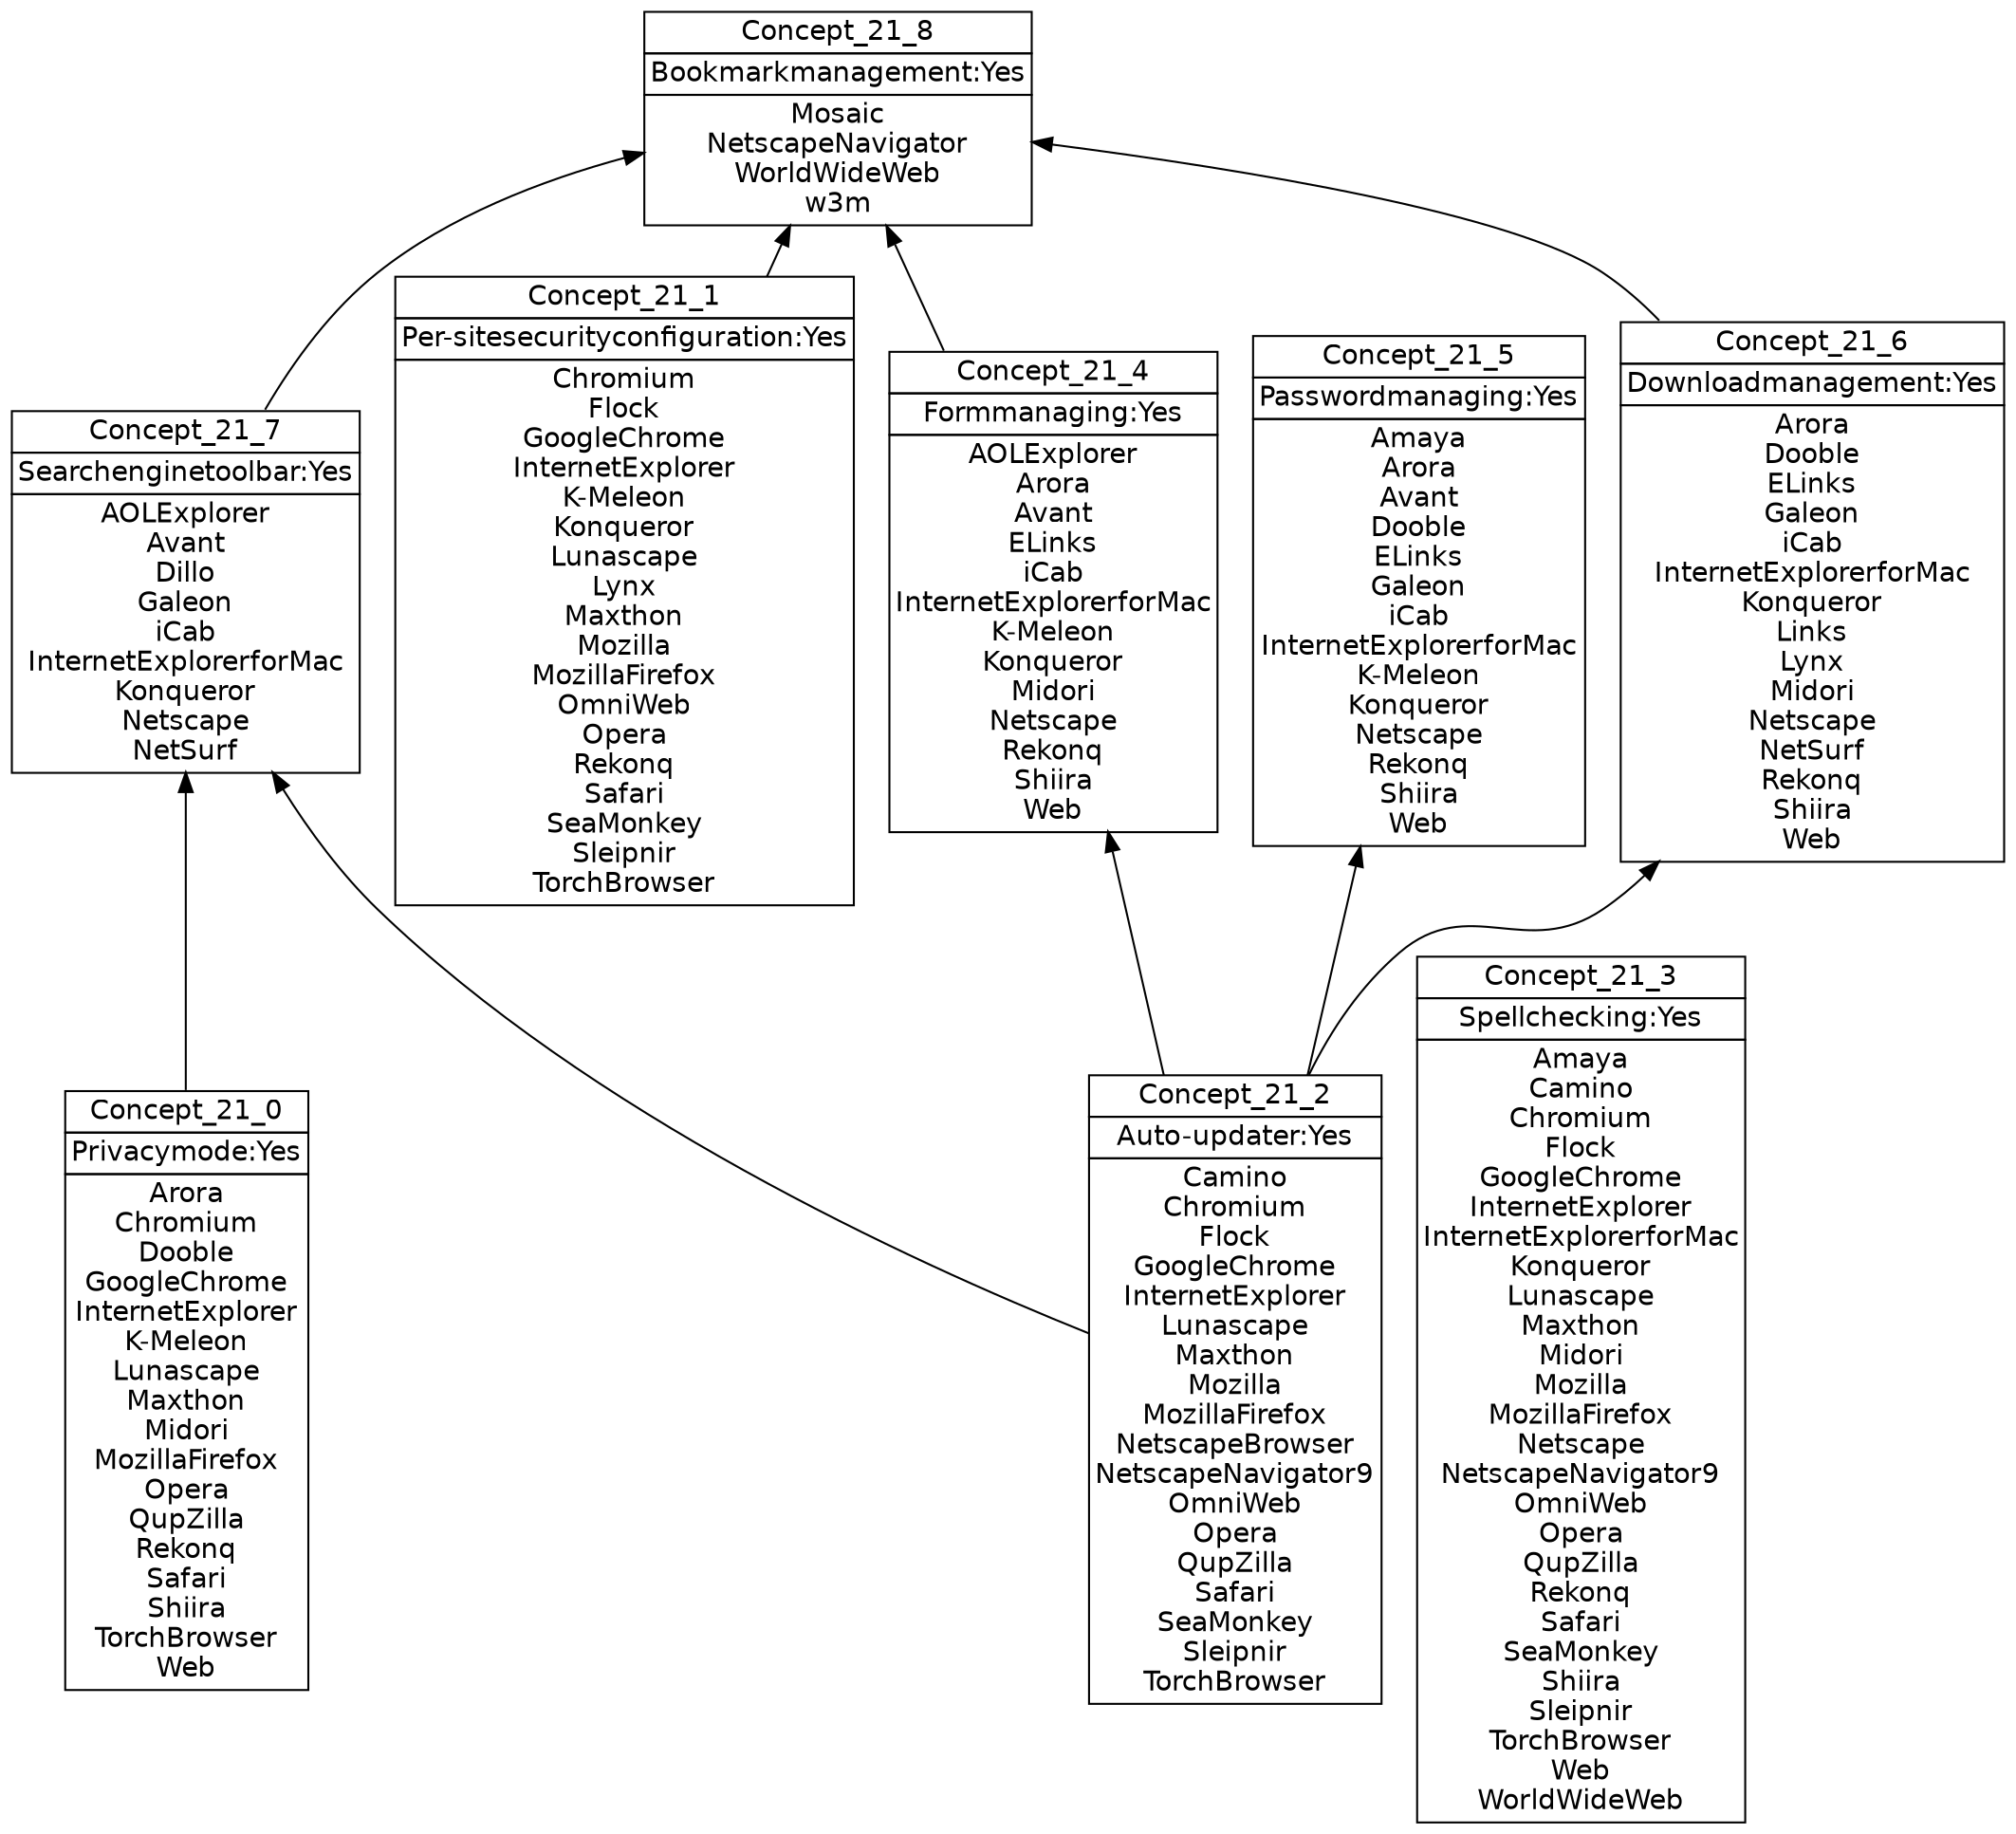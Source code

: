 digraph G { 
	rankdir=BT;
	margin=0;
	node [margin="0.03,0.03",fontname="DejaVu Sans"];
	ranksep=0.3;
	nodesep=0.2;
//graph[label="name:21,concept number:9,object number:43,attribute number:9"
7 [shape=none,label=<<table border="0" cellborder="1" cellspacing="0" port="p"><tr><td>Concept_21_0</td></tr><tr><td>Privacymode:Yes<br/></td></tr><tr><td>Arora<br/>Chromium<br/>Dooble<br/>GoogleChrome<br/>InternetExplorer<br/>K-Meleon<br/>Lunascape<br/>Maxthon<br/>Midori<br/>MozillaFirefox<br/>Opera<br/>QupZilla<br/>Rekonq<br/>Safari<br/>Shiira<br/>TorchBrowser<br/>Web<br/></td></tr></table>>];
6 [shape=none,label=<<table border="0" cellborder="1" cellspacing="0" port="p"><tr><td>Concept_21_1</td></tr><tr><td>Per-sitesecurityconfiguration:Yes<br/></td></tr><tr><td>Chromium<br/>Flock<br/>GoogleChrome<br/>InternetExplorer<br/>K-Meleon<br/>Konqueror<br/>Lunascape<br/>Lynx<br/>Maxthon<br/>Mozilla<br/>MozillaFirefox<br/>OmniWeb<br/>Opera<br/>Rekonq<br/>Safari<br/>SeaMonkey<br/>Sleipnir<br/>TorchBrowser<br/></td></tr></table>>];
4 [shape=none,label=<<table border="0" cellborder="1" cellspacing="0" port="p"><tr><td>Concept_21_3</td></tr><tr><td>Spellchecking:Yes<br/></td></tr><tr><td>Amaya<br/>Camino<br/>Chromium<br/>Flock<br/>GoogleChrome<br/>InternetExplorer<br/>InternetExplorerforMac<br/>Konqueror<br/>Lunascape<br/>Maxthon<br/>Midori<br/>Mozilla<br/>MozillaFirefox<br/>Netscape<br/>NetscapeNavigator9<br/>OmniWeb<br/>Opera<br/>QupZilla<br/>Rekonq<br/>Safari<br/>SeaMonkey<br/>Shiira<br/>Sleipnir<br/>TorchBrowser<br/>Web<br/>WorldWideWeb<br/></td></tr></table>>];
3 [shape=none,label=<<table border="0" cellborder="1" cellspacing="0" port="p"><tr><td>Concept_21_4</td></tr><tr><td>Formmanaging:Yes<br/></td></tr><tr><td>AOLExplorer<br/>Arora<br/>Avant<br/>ELinks<br/>iCab<br/>InternetExplorerforMac<br/>K-Meleon<br/>Konqueror<br/>Midori<br/>Netscape<br/>Rekonq<br/>Shiira<br/>Web<br/></td></tr></table>>];
2 [shape=none,label=<<table border="0" cellborder="1" cellspacing="0" port="p"><tr><td>Concept_21_5</td></tr><tr><td>Passwordmanaging:Yes<br/></td></tr><tr><td>Amaya<br/>Arora<br/>Avant<br/>Dooble<br/>ELinks<br/>Galeon<br/>iCab<br/>InternetExplorerforMac<br/>K-Meleon<br/>Konqueror<br/>Netscape<br/>Rekonq<br/>Shiira<br/>Web<br/></td></tr></table>>];
1 [shape=none,label=<<table border="0" cellborder="1" cellspacing="0" port="p"><tr><td>Concept_21_6</td></tr><tr><td>Downloadmanagement:Yes<br/></td></tr><tr><td>Arora<br/>Dooble<br/>ELinks<br/>Galeon<br/>iCab<br/>InternetExplorerforMac<br/>Konqueror<br/>Links<br/>Lynx<br/>Midori<br/>Netscape<br/>NetSurf<br/>Rekonq<br/>Shiira<br/>Web<br/></td></tr></table>>];
5 [shape=none,label=<<table border="0" cellborder="1" cellspacing="0" port="p"><tr><td>Concept_21_7</td></tr><tr><td>Searchenginetoolbar:Yes<br/></td></tr><tr><td>AOLExplorer<br/>Avant<br/>Dillo<br/>Galeon<br/>iCab<br/>InternetExplorerforMac<br/>Konqueror<br/>Netscape<br/>NetSurf<br/></td></tr></table>>];
0 [shape=none,label=<<table border="0" cellborder="1" cellspacing="0" port="p"><tr><td>Concept_21_8</td></tr><tr><td>Bookmarkmanagement:Yes<br/></td></tr><tr><td>Mosaic<br/>NetscapeNavigator<br/>WorldWideWeb<br/>w3m<br/></td></tr></table>>];
8 [shape=none,label=<<table border="0" cellborder="1" cellspacing="0" port="p"><tr><td>Concept_21_2</td></tr><tr><td>Auto-updater:Yes<br/></td></tr><tr><td>Camino<br/>Chromium<br/>Flock<br/>GoogleChrome<br/>InternetExplorer<br/>Lunascape<br/>Maxthon<br/>Mozilla<br/>MozillaFirefox<br/>NetscapeBrowser<br/>NetscapeNavigator9<br/>OmniWeb<br/>Opera<br/>QupZilla<br/>Safari<br/>SeaMonkey<br/>Sleipnir<br/>TorchBrowser<br/></td></tr></table>>];
	8:p -> 3:p
	8:p -> 2:p
	8:p -> 1:p
	7:p -> 5:p
	8:p -> 5:p
	3:p -> 0:p
	1:p -> 0:p
	5:p -> 0:p
	6:p -> 0:p
}